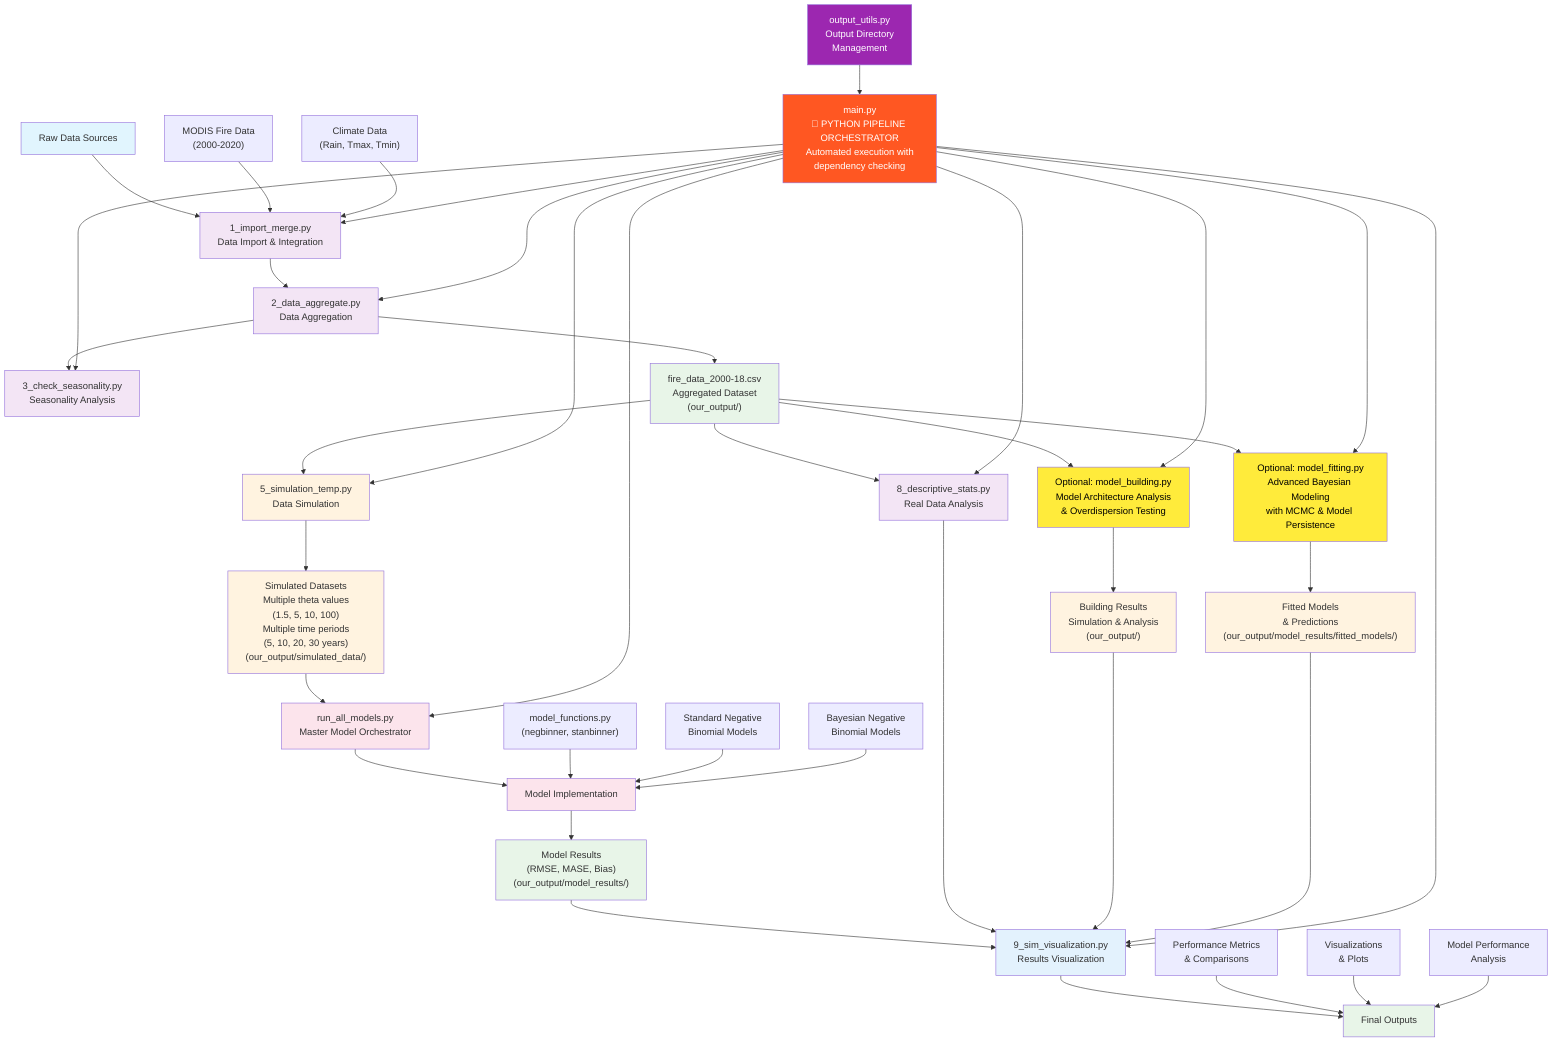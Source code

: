 graph TD
    A["Raw Data Sources"] --> B["1_import_merge.py<br/>Data Import & Integration"]
    A1["MODIS Fire Data<br/>(2000-2020)"] --> B
    A2["Climate Data<br/>(Rain, Tmax, Tmin)"] --> B
    
    B --> C["2_data_aggregate.py<br/>Data Aggregation"]
    
    C --> D["3_check_seasonality.py<br/>Seasonality Analysis"]
    
    C --> E["fire_data_2000-18.csv<br/>Aggregated Dataset<br/>(our_output/)"]
    
    E --> F["5_simulation_temp.py<br/>Data Simulation"]
    
    F --> G["Simulated Datasets<br/>Multiple theta values<br/>(1.5, 5, 10, 100)<br/>Multiple time periods<br/>(5, 10, 20, 30 years)<br/>(our_output/simulated_data/)"]
    
    G --> H["run_all_models.py<br/>Master Model Orchestrator"]
    
    H --> I["Model Implementation"]
    I1["model_functions.py<br/>(negbinner, stanbinner)"] --> I
    I2["Standard Negative<br/>Binomial Models"] --> I
    I3["Bayesian Negative<br/>Binomial Models"] --> I
    
    I --> J["Model Results<br/>(RMSE, MASE, Bias)<br/>(our_output/model_results/)"]
    
    E --> K["Optional: model_building.py<br/>Model Architecture Analysis<br/>& Overdispersion Testing"]
    
    E --> L["Optional: model_fitting.py<br/>Advanced Bayesian Modeling<br/>with MCMC & Model Persistence"]
    
    K --> M["Building Results<br/>Simulation & Analysis<br/>(our_output/)"]
    
    L --> N["Fitted Models<br/>& Predictions<br/>(our_output/model_results/fitted_models/)"]
    
    E --> O["8_descriptive_stats.py<br/>Real Data Analysis"]
    
    J --> P["9_sim_visualization.py<br/>Results Visualization"]
    O --> P
    M --> P
    N --> P
    
    P --> Q["Final Outputs"]
    Q1["Performance Metrics<br/>& Comparisons"] --> Q
    Q2["Visualizations<br/>& Plots"] --> Q
    Q3["Model Performance<br/>Analysis"] --> Q
    
    R["main.py<br/>🐍 PYTHON PIPELINE ORCHESTRATOR<br/>Automated execution with<br/>dependency checking"] --> B
    R --> C
    R --> D
    R --> F
    R --> H
    R --> K
    R --> L
    R --> O
    R --> P
    
    S["output_utils.py<br/>Output Directory<br/>Management"] --> R
    
    style A fill:#e1f5fe
    style B fill:#f3e5f5
    style C fill:#f3e5f5
    style D fill:#f3e5f5
    style E fill:#e8f5e8
    style F fill:#fff3e0
    style G fill:#fff3e0
    style H fill:#fce4ec
    style I fill:#fce4ec
    style J fill:#e8f5e8
    style K fill:#ffeb3b,color:#000
    style L fill:#ffeb3b,color:#000
    style M fill:#fff3e0
    style N fill:#fff3e0
    style O fill:#f3e5f5
    style P fill:#e3f2fd
    style Q fill:#e8f5e8
    style R fill:#ff5722,color:#fff
    style S fill:#9c27b0,color:#fff